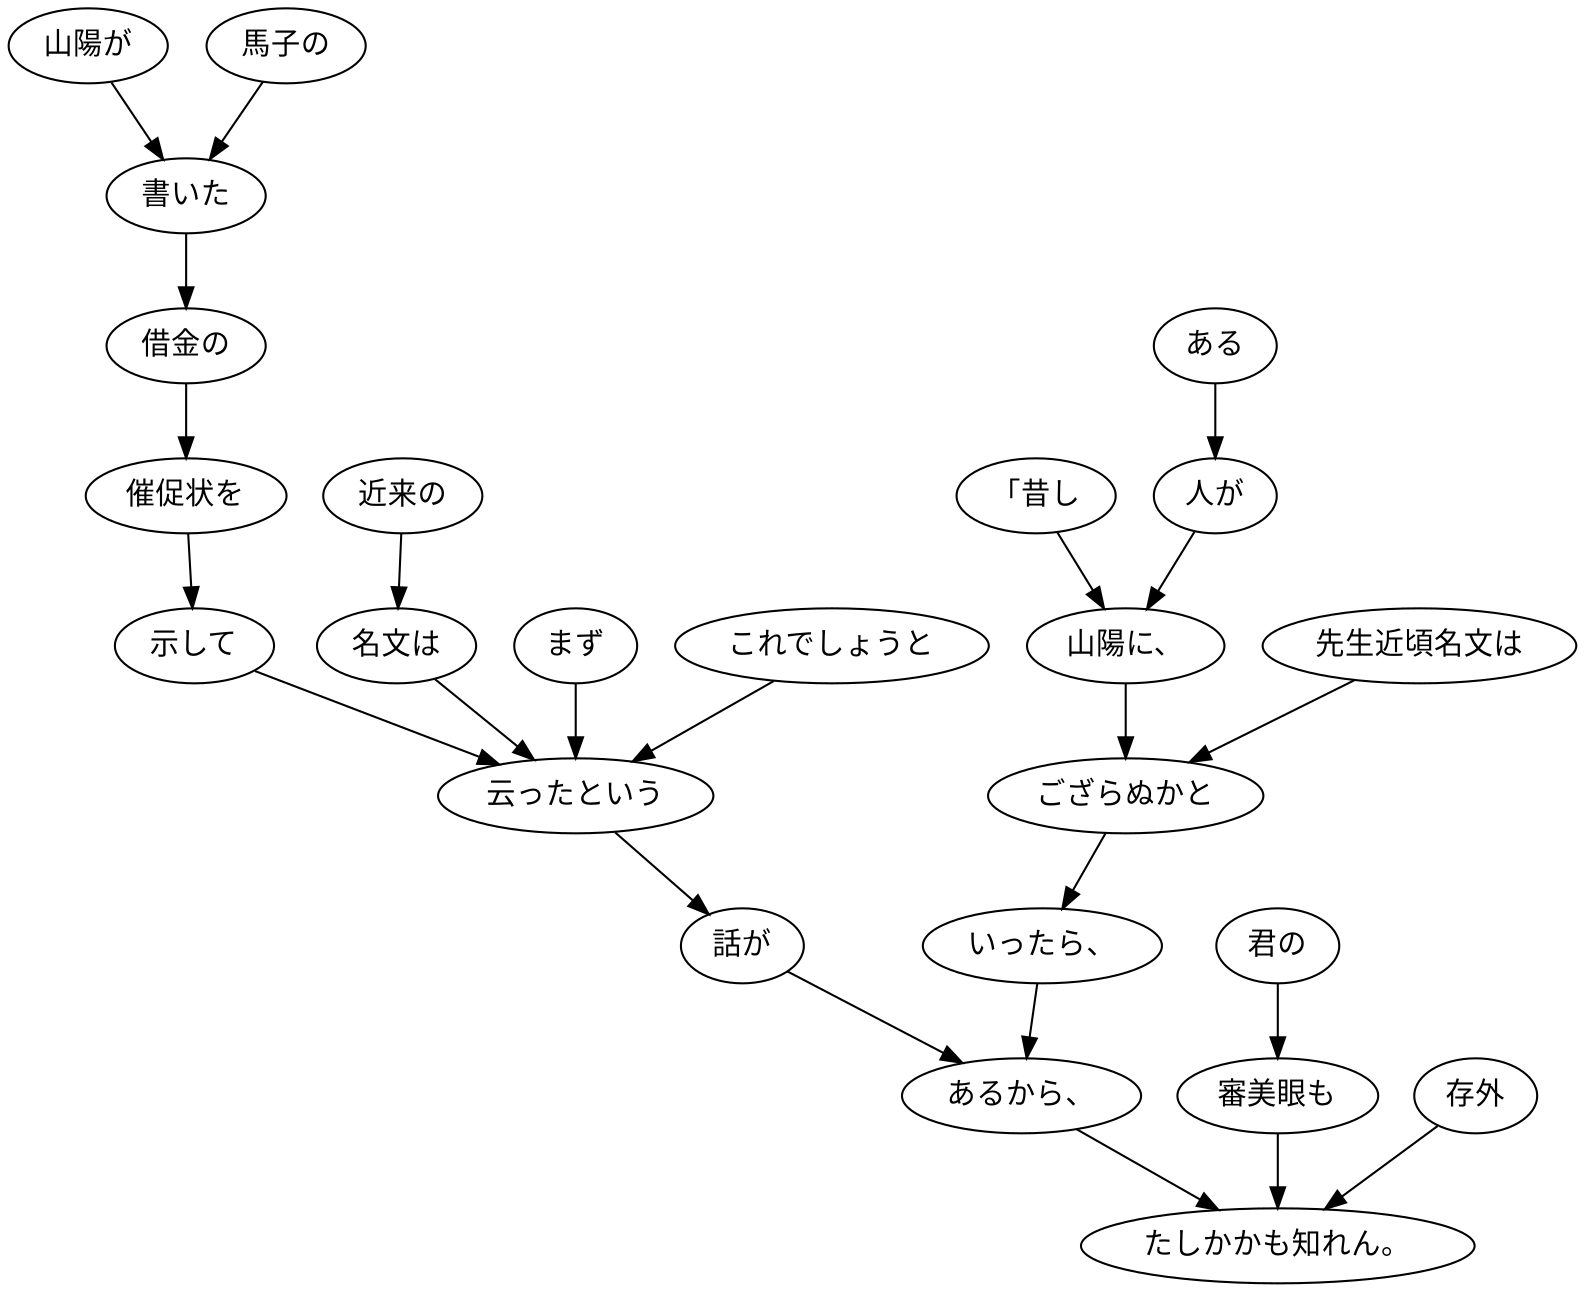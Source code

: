 digraph graph968 {
	node0 [label="「昔し"];
	node1 [label="ある"];
	node2 [label="人が"];
	node3 [label="山陽に、"];
	node4 [label="先生近頃名文は"];
	node5 [label="ござらぬかと"];
	node6 [label="いったら、"];
	node7 [label="山陽が"];
	node8 [label="馬子の"];
	node9 [label="書いた"];
	node10 [label="借金の"];
	node11 [label="催促状を"];
	node12 [label="示して"];
	node13 [label="近来の"];
	node14 [label="名文は"];
	node15 [label="まず"];
	node16 [label="これでしょうと"];
	node17 [label="云ったという"];
	node18 [label="話が"];
	node19 [label="あるから、"];
	node20 [label="君の"];
	node21 [label="審美眼も"];
	node22 [label="存外"];
	node23 [label="たしかかも知れん。"];
	node0 -> node3;
	node1 -> node2;
	node2 -> node3;
	node3 -> node5;
	node4 -> node5;
	node5 -> node6;
	node6 -> node19;
	node7 -> node9;
	node8 -> node9;
	node9 -> node10;
	node10 -> node11;
	node11 -> node12;
	node12 -> node17;
	node13 -> node14;
	node14 -> node17;
	node15 -> node17;
	node16 -> node17;
	node17 -> node18;
	node18 -> node19;
	node19 -> node23;
	node20 -> node21;
	node21 -> node23;
	node22 -> node23;
}
